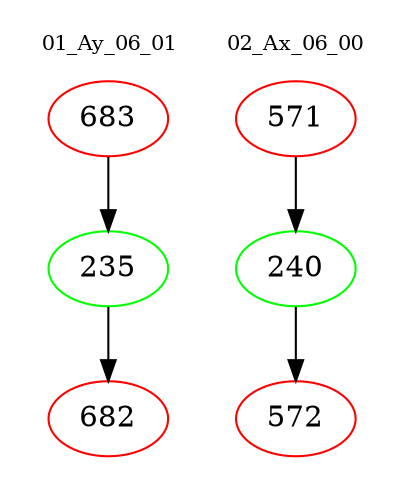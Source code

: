 digraph{
subgraph cluster_0 {
color = white
label = "01_Ay_06_01";
fontsize=10;
T0_683 [label="683", color="red"]
T0_683 -> T0_235 [color="black"]
T0_235 [label="235", color="green"]
T0_235 -> T0_682 [color="black"]
T0_682 [label="682", color="red"]
}
subgraph cluster_1 {
color = white
label = "02_Ax_06_00";
fontsize=10;
T1_571 [label="571", color="red"]
T1_571 -> T1_240 [color="black"]
T1_240 [label="240", color="green"]
T1_240 -> T1_572 [color="black"]
T1_572 [label="572", color="red"]
}
}
